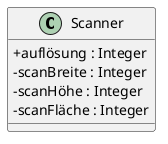 @startuml A4.1
skinparam classAttributeIconSize 0

class Scanner {
    + auflösung : Integer
    - scanBreite : Integer
    - scanHöhe : Integer
    - scanFläche : Integer
}

@enduml

@startuml A4.2
skinparam classAttributeIconSize 0

class Book {
    kapitel : Abschnitt {ordered, unique}
}

@enduml

@startuml A4.3
skinparam classAttributeIconSize 0

class Scanner {
    scannen(in auflösung : Integer, inout linksOben : Point, inout rechtsUnten : Point) : Grafik
}
@enduml

@startuml A4.4
skinparam classAttributeIconSize 0

class Computer {
    taktfrequenz : Integer
}

class Speichereinheit {
    volumen : Integer
}

class Eingabegerät
class Ausgabegerät
class Peripheriegerät
class Maus
class Tastatur

Peripheriegerät <|--- Eingabegerät
Peripheriegerät <|--- Ausgabegerät

Eingabegerät <|--- Maus
Eingabegerät <|--- Tastatur

Computer "1" --> "1" Speichereinheit
Computer "1" --> "1..*" Eingabegerät
Computer "1" --> "0..*" Ausgabegerät

@enduml

@startuml A4.5
skinparam classAttributeIconSize 0

class Student
class Vorlesung

Student "5..*" -- "1..*" Vorlesung

@enduml

@startuml A4.6
skinparam classAttributeIconSize 0

class PKW
class Motorrad
Interface IRad <<Interface>> {
    profiltiefe : Integer
    umfang : Integer
}
class Rad
class Reserverad

IRad <|--- Rad
IRad <|--- Reserverad

PKW "1" *-- "4" Rad
PKW "1" *-- "1" Reserverad

Motorrad "1" *-- "2" Rad

@enduml

@startuml A4.7
skinparam classAttributeIconSize 0

class Student
Interface Leistungsnachweis <<Interface>>
Interface BenoteterLeistungsnachweis <<Interface>> {
    note : Integer
}
class Praktikumsbescheinigung
class Klausurergebnis
class Testatergebnis
class Bachelorarbeit
class Seminarschein

Leistungsnachweis <|--- BenoteterLeistungsnachweis

BenoteterLeistungsnachweis <|... Klausurergebnis
BenoteterLeistungsnachweis <|... Bachelorarbeit
Leistungsnachweis <|... Praktikumsbescheinigung
Leistungsnachweis <|... Testatergebnis
Leistungsnachweis <|... Seminarschein

Student "1" --> "1..*" Leistungsnachweis

@enduml

@startuml A4.8
skinparam classAttributeIconSize 0

class Medien
class CD
class Buch
class Ausprägung <<Enumeration>> {
    Gebunden
    Taschenbuch
    Heft
}

Medien <|--- CD
Medien <|--- Buch
Buch "1" --> "1" Ausprägung
@enduml

@startuml A4.9
skinparam classAttributeIconSize 0

class Layout 
class FontTable
Layout ..> FontTable
@enduml

@startuml A4.10
skinparam classAttributeIconSize 0

Interface CableSpec <<Interface>>
class Kabel
class Netzwerk

CableSpec <|... Kabel
Netzwerk ..> CableSpec
@enduml

@startuml A4.11
skinparam classAttributeIconSize 0
class Kabel
class Netzwerk

Kabel -0)- Netzwerk : CableSpec
@enduml

@startuml A4.12
skinparam classAttributeIconSize 0

class Layout {
    orientation {id}
}
@enduml

